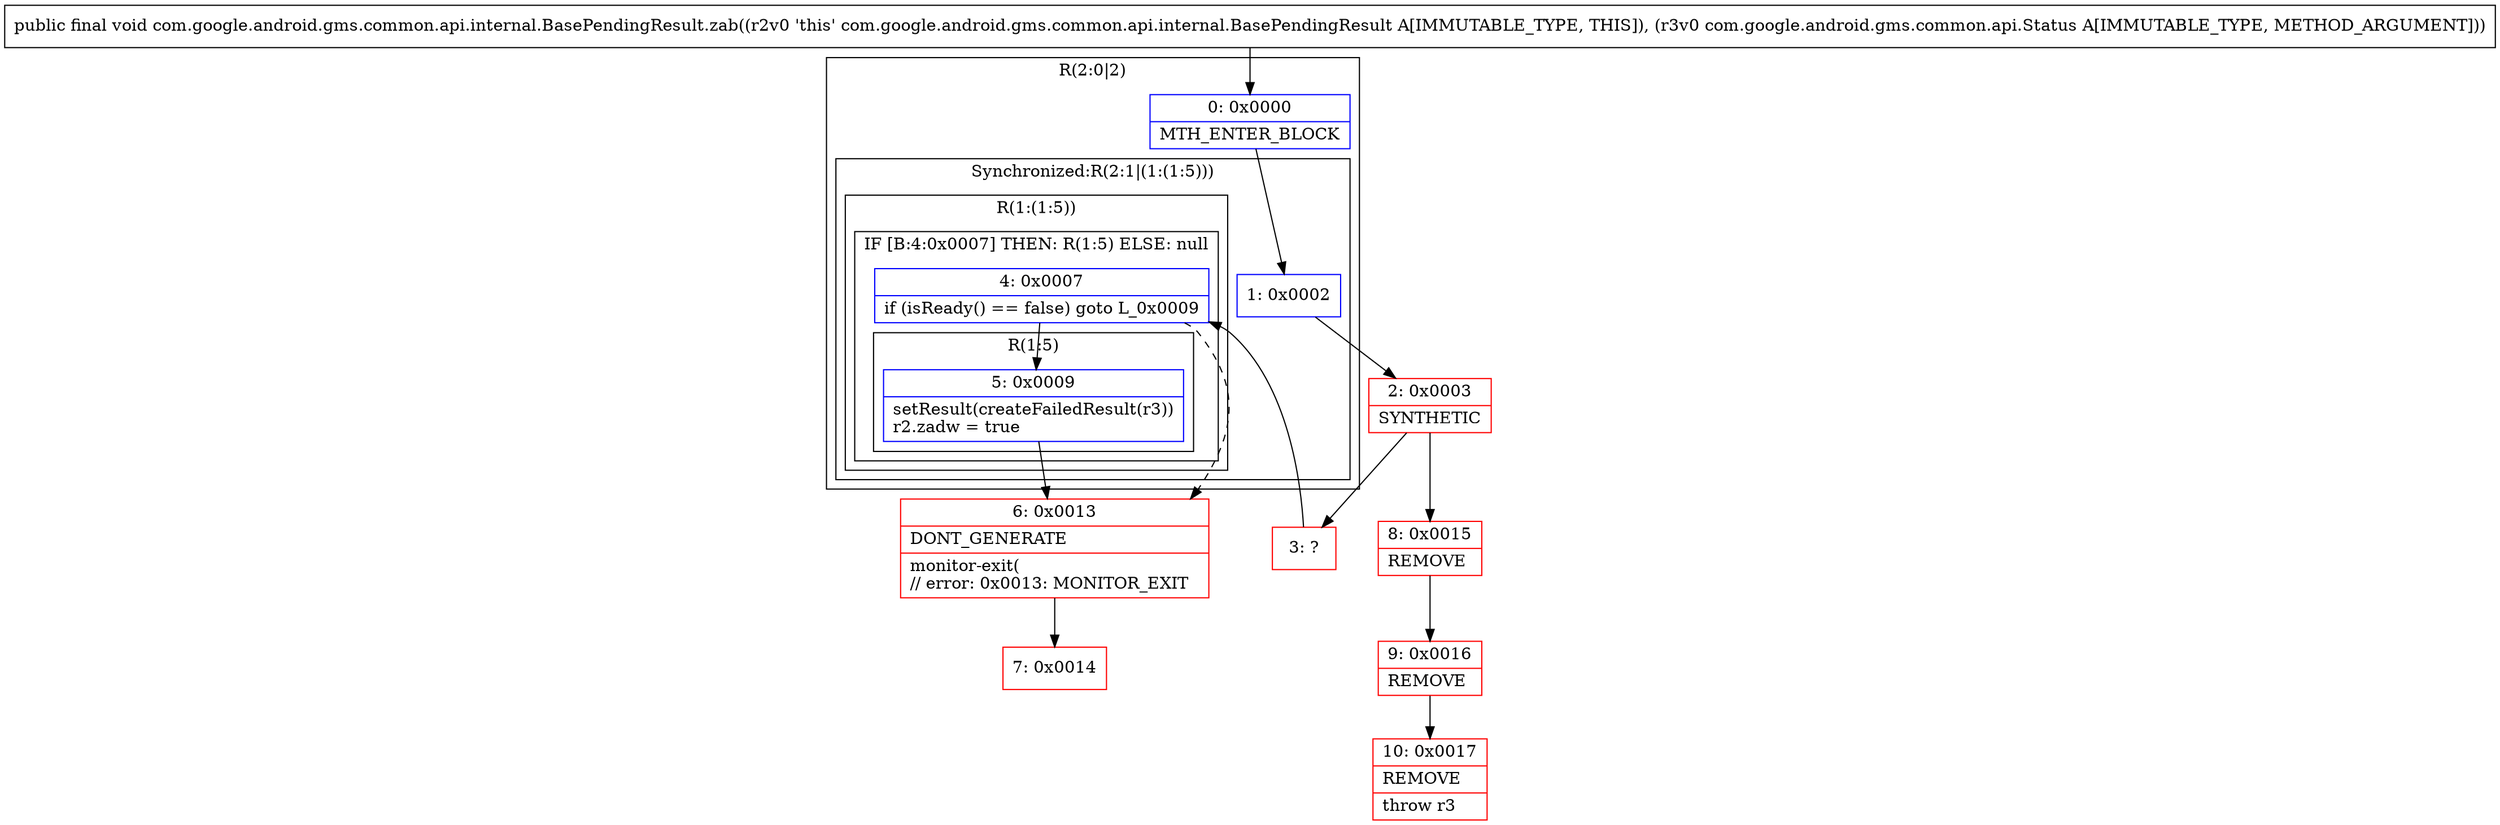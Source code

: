 digraph "CFG forcom.google.android.gms.common.api.internal.BasePendingResult.zab(Lcom\/google\/android\/gms\/common\/api\/Status;)V" {
subgraph cluster_Region_1264009822 {
label = "R(2:0|2)";
node [shape=record,color=blue];
Node_0 [shape=record,label="{0\:\ 0x0000|MTH_ENTER_BLOCK\l}"];
subgraph cluster_SynchronizedRegion_1012274353 {
label = "Synchronized:R(2:1|(1:(1:5)))";
node [shape=record,color=blue];
Node_1 [shape=record,label="{1\:\ 0x0002}"];
subgraph cluster_Region_1642465689 {
label = "R(1:(1:5))";
node [shape=record,color=blue];
subgraph cluster_IfRegion_705338347 {
label = "IF [B:4:0x0007] THEN: R(1:5) ELSE: null";
node [shape=record,color=blue];
Node_4 [shape=record,label="{4\:\ 0x0007|if (isReady() == false) goto L_0x0009\l}"];
subgraph cluster_Region_1530816838 {
label = "R(1:5)";
node [shape=record,color=blue];
Node_5 [shape=record,label="{5\:\ 0x0009|setResult(createFailedResult(r3))\lr2.zadw = true\l}"];
}
}
}
}
}
Node_2 [shape=record,color=red,label="{2\:\ 0x0003|SYNTHETIC\l}"];
Node_3 [shape=record,color=red,label="{3\:\ ?}"];
Node_6 [shape=record,color=red,label="{6\:\ 0x0013|DONT_GENERATE\l|monitor\-exit(\l\/\/ error: 0x0013: MONITOR_EXIT  \l}"];
Node_7 [shape=record,color=red,label="{7\:\ 0x0014}"];
Node_8 [shape=record,color=red,label="{8\:\ 0x0015|REMOVE\l}"];
Node_9 [shape=record,color=red,label="{9\:\ 0x0016|REMOVE\l}"];
Node_10 [shape=record,color=red,label="{10\:\ 0x0017|REMOVE\l|throw r3\l}"];
MethodNode[shape=record,label="{public final void com.google.android.gms.common.api.internal.BasePendingResult.zab((r2v0 'this' com.google.android.gms.common.api.internal.BasePendingResult A[IMMUTABLE_TYPE, THIS]), (r3v0 com.google.android.gms.common.api.Status A[IMMUTABLE_TYPE, METHOD_ARGUMENT])) }"];
MethodNode -> Node_0;
Node_0 -> Node_1;
Node_1 -> Node_2;
Node_4 -> Node_5;
Node_4 -> Node_6[style=dashed];
Node_5 -> Node_6;
Node_2 -> Node_3;
Node_2 -> Node_8;
Node_3 -> Node_4;
Node_6 -> Node_7;
Node_8 -> Node_9;
Node_9 -> Node_10;
}

